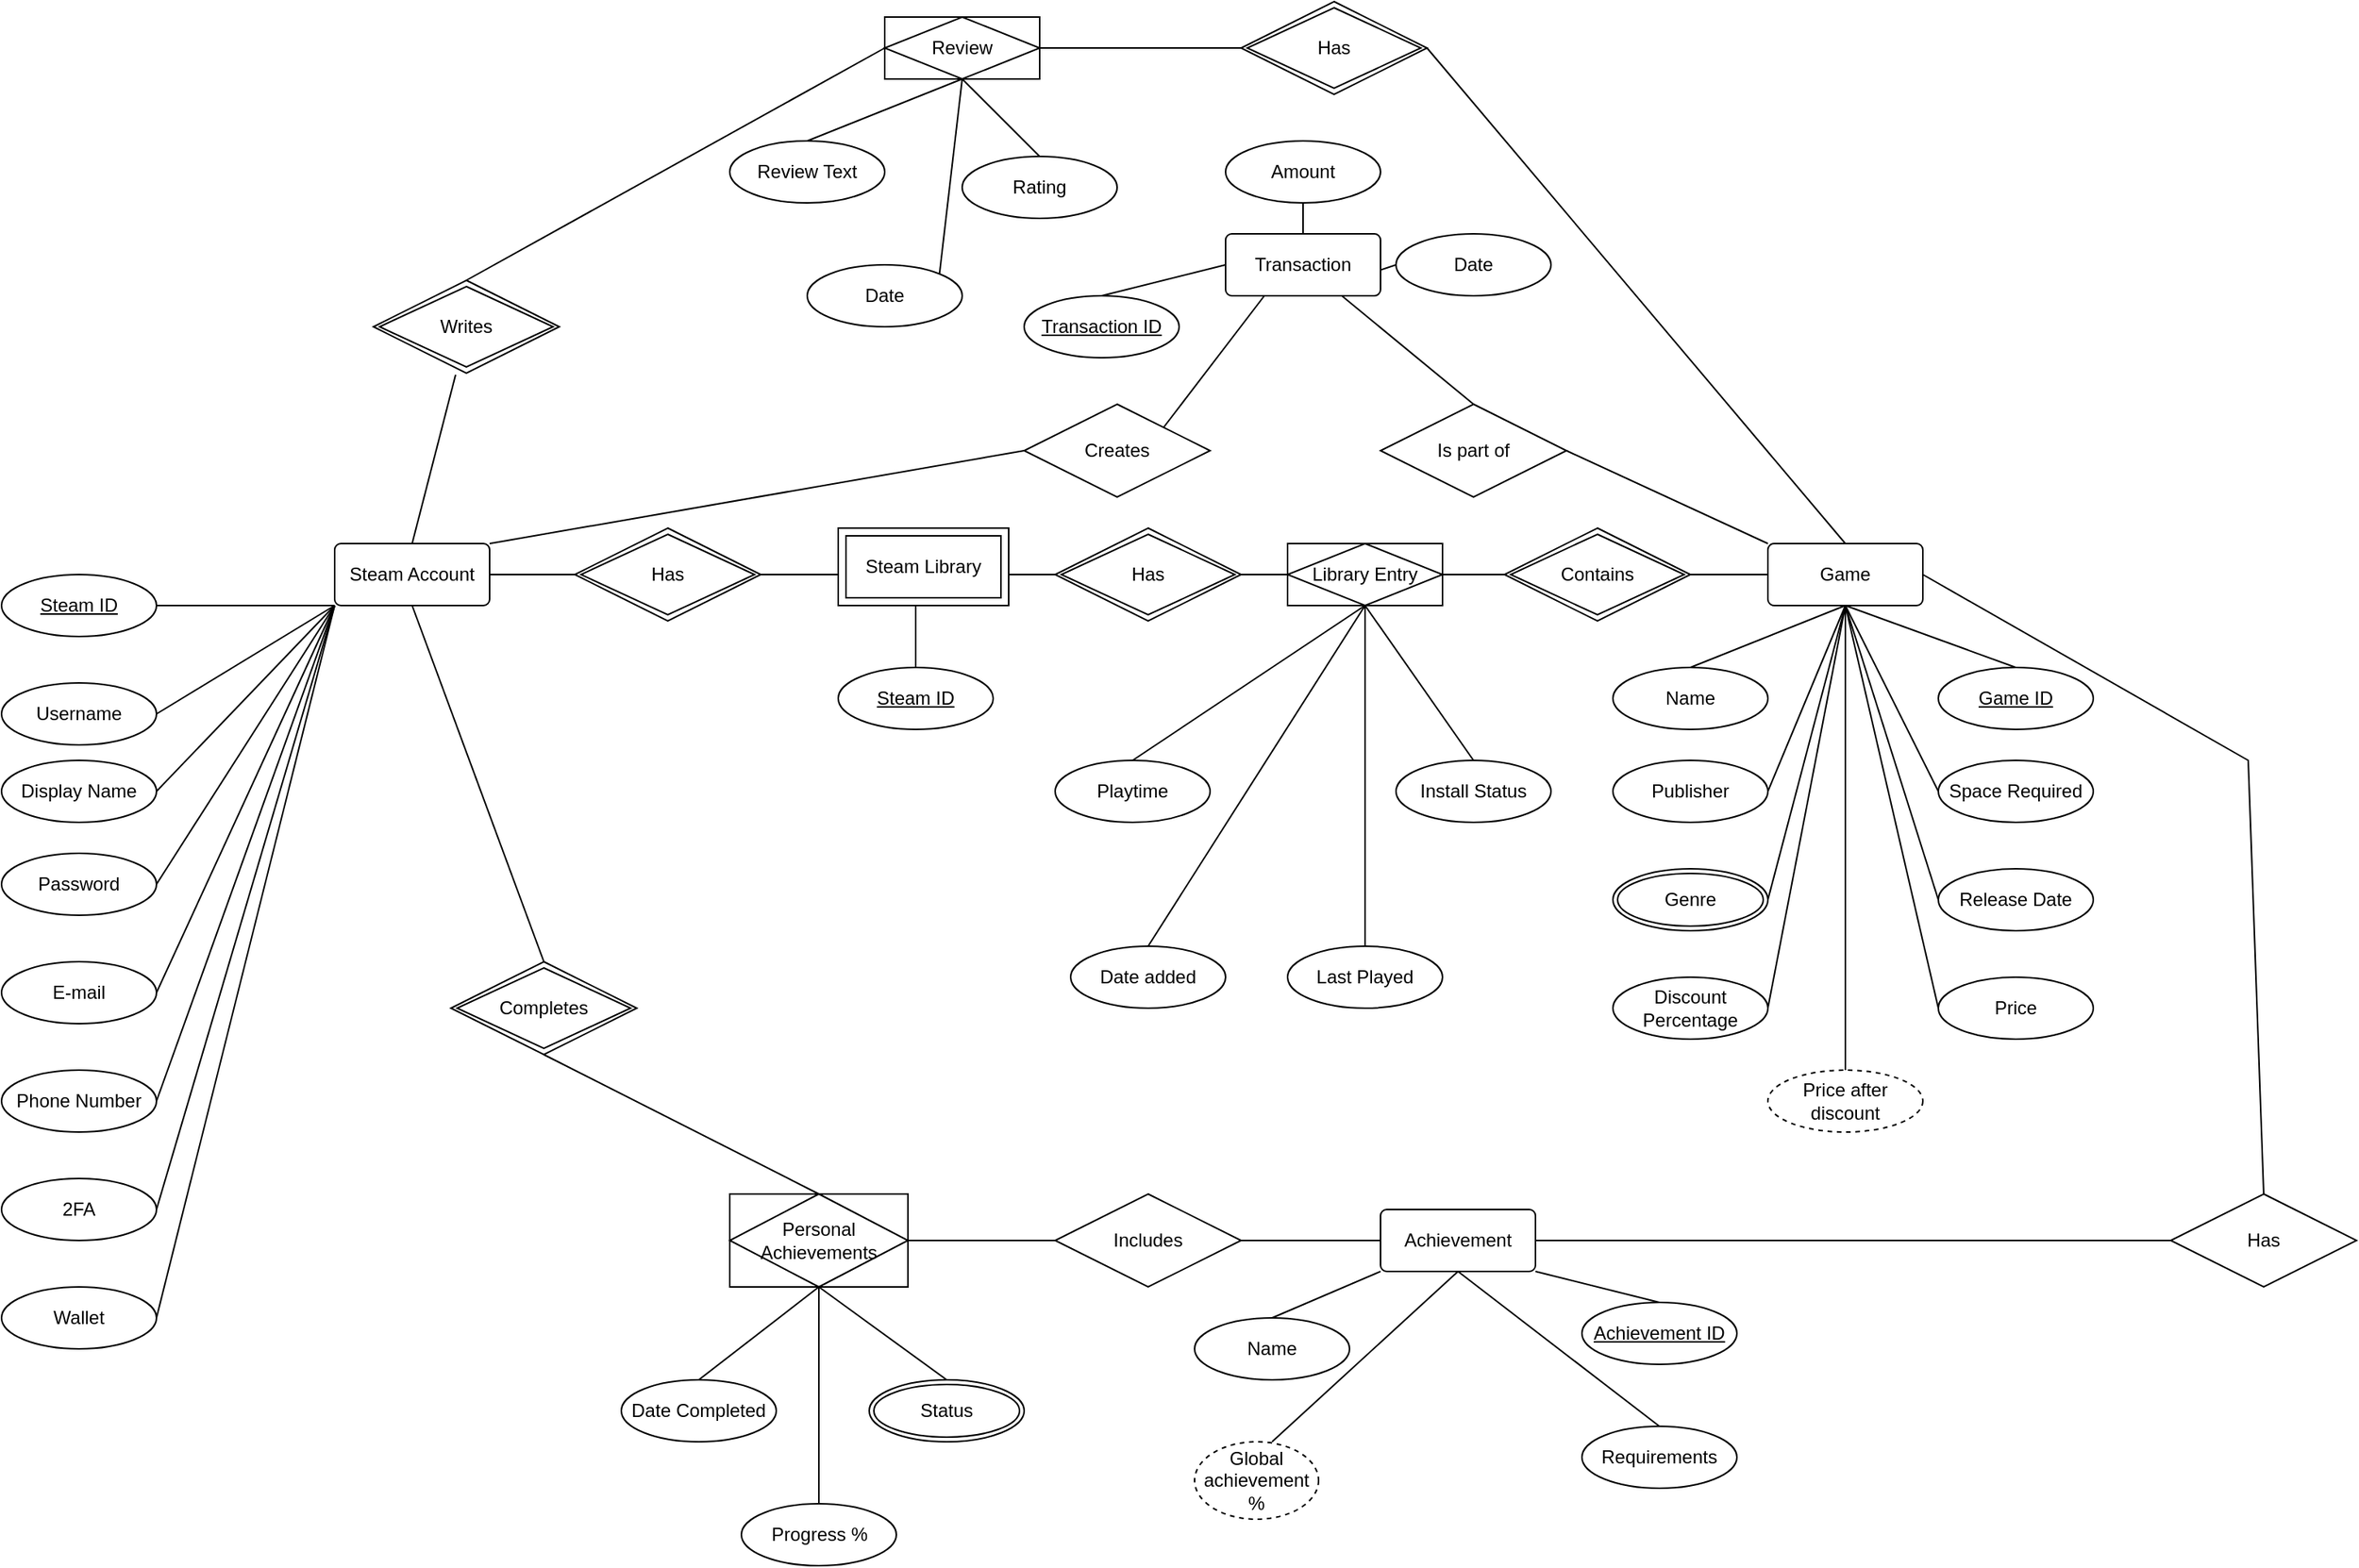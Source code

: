<mxfile version="24.8.0">
  <diagram name="Page-1" id="nE_5aE2afKWFxfe4HRLy">
    <mxGraphModel dx="3044" dy="1375" grid="1" gridSize="10" guides="1" tooltips="1" connect="1" arrows="1" fold="1" page="1" pageScale="1" pageWidth="850" pageHeight="1100" math="0" shadow="0">
      <root>
        <mxCell id="0" />
        <mxCell id="1" parent="0" />
        <mxCell id="drt_VOzcYWZIbevn37hV-15" value="Steam ID" style="ellipse;whiteSpace=wrap;html=1;align=center;fontStyle=4;" parent="1" vertex="1">
          <mxGeometry x="110" y="440" width="100" height="40" as="geometry" />
        </mxCell>
        <mxCell id="drt_VOzcYWZIbevn37hV-16" value="Steam Account" style="rounded=1;arcSize=10;whiteSpace=wrap;html=1;align=center;" parent="1" vertex="1">
          <mxGeometry x="325" y="420" width="100" height="40" as="geometry" />
        </mxCell>
        <mxCell id="drt_VOzcYWZIbevn37hV-17" value="" style="endArrow=none;html=1;rounded=0;exitX=1;exitY=0.5;exitDx=0;exitDy=0;entryX=0;entryY=1;entryDx=0;entryDy=0;" parent="1" source="drt_VOzcYWZIbevn37hV-15" target="drt_VOzcYWZIbevn37hV-16" edge="1">
          <mxGeometry relative="1" as="geometry">
            <mxPoint x="300" y="440" as="sourcePoint" />
            <mxPoint x="460" y="440" as="targetPoint" />
          </mxGeometry>
        </mxCell>
        <mxCell id="drt_VOzcYWZIbevn37hV-18" value="Username" style="ellipse;whiteSpace=wrap;html=1;align=center;" parent="1" vertex="1">
          <mxGeometry x="110" y="510" width="100" height="40" as="geometry" />
        </mxCell>
        <mxCell id="drt_VOzcYWZIbevn37hV-19" value="Password" style="ellipse;whiteSpace=wrap;html=1;align=center;" parent="1" vertex="1">
          <mxGeometry x="110" y="620" width="100" height="40" as="geometry" />
        </mxCell>
        <mxCell id="drt_VOzcYWZIbevn37hV-20" value="E-mail" style="ellipse;whiteSpace=wrap;html=1;align=center;" parent="1" vertex="1">
          <mxGeometry x="110" y="690" width="100" height="40" as="geometry" />
        </mxCell>
        <mxCell id="drt_VOzcYWZIbevn37hV-21" value="" style="endArrow=none;html=1;rounded=0;exitX=1;exitY=0.5;exitDx=0;exitDy=0;entryX=0;entryY=1;entryDx=0;entryDy=0;" parent="1" source="drt_VOzcYWZIbevn37hV-18" target="drt_VOzcYWZIbevn37hV-16" edge="1">
          <mxGeometry relative="1" as="geometry">
            <mxPoint x="240" y="530" as="sourcePoint" />
            <mxPoint x="400" y="530" as="targetPoint" />
          </mxGeometry>
        </mxCell>
        <mxCell id="drt_VOzcYWZIbevn37hV-22" value="" style="endArrow=none;html=1;rounded=0;exitX=1;exitY=0.5;exitDx=0;exitDy=0;entryX=0;entryY=1;entryDx=0;entryDy=0;" parent="1" source="drt_VOzcYWZIbevn37hV-19" target="drt_VOzcYWZIbevn37hV-16" edge="1">
          <mxGeometry relative="1" as="geometry">
            <mxPoint x="240" y="610" as="sourcePoint" />
            <mxPoint x="400" y="610" as="targetPoint" />
          </mxGeometry>
        </mxCell>
        <mxCell id="drt_VOzcYWZIbevn37hV-23" value="" style="endArrow=none;html=1;rounded=0;exitX=1;exitY=0.5;exitDx=0;exitDy=0;entryX=0;entryY=1;entryDx=0;entryDy=0;" parent="1" source="drt_VOzcYWZIbevn37hV-20" target="drt_VOzcYWZIbevn37hV-16" edge="1">
          <mxGeometry relative="1" as="geometry">
            <mxPoint x="220" y="670" as="sourcePoint" />
            <mxPoint x="380" y="670" as="targetPoint" />
          </mxGeometry>
        </mxCell>
        <mxCell id="drt_VOzcYWZIbevn37hV-24" value="Phone Number" style="ellipse;whiteSpace=wrap;html=1;align=center;" parent="1" vertex="1">
          <mxGeometry x="110" y="760" width="100" height="40" as="geometry" />
        </mxCell>
        <mxCell id="drt_VOzcYWZIbevn37hV-25" value="" style="endArrow=none;html=1;rounded=0;exitX=1;exitY=0.5;exitDx=0;exitDy=0;entryX=0;entryY=1;entryDx=0;entryDy=0;" parent="1" source="drt_VOzcYWZIbevn37hV-24" target="drt_VOzcYWZIbevn37hV-16" edge="1">
          <mxGeometry relative="1" as="geometry">
            <mxPoint x="250" y="740" as="sourcePoint" />
            <mxPoint x="410" y="740" as="targetPoint" />
          </mxGeometry>
        </mxCell>
        <mxCell id="drt_VOzcYWZIbevn37hV-26" value="2FA" style="ellipse;whiteSpace=wrap;html=1;align=center;" parent="1" vertex="1">
          <mxGeometry x="110" y="830" width="100" height="40" as="geometry" />
        </mxCell>
        <mxCell id="drt_VOzcYWZIbevn37hV-27" value="" style="endArrow=none;html=1;rounded=0;exitX=1;exitY=0.5;exitDx=0;exitDy=0;entryX=0;entryY=1;entryDx=0;entryDy=0;" parent="1" source="drt_VOzcYWZIbevn37hV-26" target="drt_VOzcYWZIbevn37hV-16" edge="1">
          <mxGeometry relative="1" as="geometry">
            <mxPoint x="250" y="790" as="sourcePoint" />
            <mxPoint x="410" y="790" as="targetPoint" />
          </mxGeometry>
        </mxCell>
        <mxCell id="drt_VOzcYWZIbevn37hV-29" value="Steam ID" style="ellipse;whiteSpace=wrap;html=1;align=center;fontStyle=4;" parent="1" vertex="1">
          <mxGeometry x="650" y="500" width="100" height="40" as="geometry" />
        </mxCell>
        <mxCell id="drt_VOzcYWZIbevn37hV-31" value="" style="endArrow=none;html=1;rounded=0;exitX=0.5;exitY=0;exitDx=0;exitDy=0;entryX=0.5;entryY=1;entryDx=0;entryDy=0;" parent="1" source="drt_VOzcYWZIbevn37hV-29" edge="1">
          <mxGeometry relative="1" as="geometry">
            <mxPoint x="620" y="490" as="sourcePoint" />
            <mxPoint x="700" y="460" as="targetPoint" />
          </mxGeometry>
        </mxCell>
        <mxCell id="drt_VOzcYWZIbevn37hV-34" value="" style="endArrow=none;html=1;rounded=0;entryX=0;entryY=0.5;entryDx=0;entryDy=0;exitX=1;exitY=0.5;exitDx=0;exitDy=0;" parent="1" source="drt_VOzcYWZIbevn37hV-16" edge="1">
          <mxGeometry relative="1" as="geometry">
            <mxPoint x="410" y="530" as="sourcePoint" />
            <mxPoint x="480" y="440.0" as="targetPoint" />
          </mxGeometry>
        </mxCell>
        <mxCell id="drt_VOzcYWZIbevn37hV-35" value="" style="endArrow=none;html=1;rounded=0;entryX=0;entryY=0.5;entryDx=0;entryDy=0;exitX=1;exitY=0.5;exitDx=0;exitDy=0;" parent="1" edge="1">
          <mxGeometry relative="1" as="geometry">
            <mxPoint x="600" y="440.0" as="sourcePoint" />
            <mxPoint x="650" y="440" as="targetPoint" />
          </mxGeometry>
        </mxCell>
        <mxCell id="drt_VOzcYWZIbevn37hV-38" value="Game" style="rounded=1;arcSize=10;whiteSpace=wrap;html=1;align=center;" parent="1" vertex="1">
          <mxGeometry x="1250" y="420" width="100" height="40" as="geometry" />
        </mxCell>
        <mxCell id="drt_VOzcYWZIbevn37hV-39" value="Game ID" style="ellipse;whiteSpace=wrap;html=1;align=center;fontStyle=4;" parent="1" vertex="1">
          <mxGeometry x="1360" y="500" width="100" height="40" as="geometry" />
        </mxCell>
        <mxCell id="drt_VOzcYWZIbevn37hV-40" value="Name" style="ellipse;whiteSpace=wrap;html=1;align=center;" parent="1" vertex="1">
          <mxGeometry x="1150" y="500" width="100" height="40" as="geometry" />
        </mxCell>
        <mxCell id="drt_VOzcYWZIbevn37hV-41" value="Publisher" style="ellipse;whiteSpace=wrap;html=1;align=center;" parent="1" vertex="1">
          <mxGeometry x="1150" y="560" width="100" height="40" as="geometry" />
        </mxCell>
        <mxCell id="drt_VOzcYWZIbevn37hV-42" value="Space Required" style="ellipse;whiteSpace=wrap;html=1;align=center;" parent="1" vertex="1">
          <mxGeometry x="1360" y="560" width="100" height="40" as="geometry" />
        </mxCell>
        <mxCell id="drt_VOzcYWZIbevn37hV-43" value="Release Date" style="ellipse;whiteSpace=wrap;html=1;align=center;" parent="1" vertex="1">
          <mxGeometry x="1360" y="630" width="100" height="40" as="geometry" />
        </mxCell>
        <mxCell id="drt_VOzcYWZIbevn37hV-45" value="" style="endArrow=none;html=1;rounded=0;entryX=0.5;entryY=1;entryDx=0;entryDy=0;exitX=0.5;exitY=0;exitDx=0;exitDy=0;" parent="1" source="drt_VOzcYWZIbevn37hV-39" target="drt_VOzcYWZIbevn37hV-38" edge="1">
          <mxGeometry relative="1" as="geometry">
            <mxPoint x="470" y="740" as="sourcePoint" />
            <mxPoint x="630" y="740" as="targetPoint" />
          </mxGeometry>
        </mxCell>
        <mxCell id="drt_VOzcYWZIbevn37hV-46" value="" style="endArrow=none;html=1;rounded=0;entryX=0.5;entryY=1;entryDx=0;entryDy=0;exitX=0.5;exitY=0;exitDx=0;exitDy=0;" parent="1" source="drt_VOzcYWZIbevn37hV-40" target="drt_VOzcYWZIbevn37hV-38" edge="1">
          <mxGeometry relative="1" as="geometry">
            <mxPoint x="980" y="610" as="sourcePoint" />
            <mxPoint x="1140" y="610" as="targetPoint" />
          </mxGeometry>
        </mxCell>
        <mxCell id="drt_VOzcYWZIbevn37hV-47" value="" style="endArrow=none;html=1;rounded=0;entryX=0.5;entryY=1;entryDx=0;entryDy=0;exitX=1;exitY=0.5;exitDx=0;exitDy=0;" parent="1" source="drt_VOzcYWZIbevn37hV-41" target="drt_VOzcYWZIbevn37hV-38" edge="1">
          <mxGeometry relative="1" as="geometry">
            <mxPoint x="910" y="650" as="sourcePoint" />
            <mxPoint x="1070" y="650" as="targetPoint" />
          </mxGeometry>
        </mxCell>
        <mxCell id="drt_VOzcYWZIbevn37hV-48" value="" style="endArrow=none;html=1;rounded=0;entryX=0.5;entryY=1;entryDx=0;entryDy=0;exitX=0;exitY=0.5;exitDx=0;exitDy=0;" parent="1" source="drt_VOzcYWZIbevn37hV-42" target="drt_VOzcYWZIbevn37hV-38" edge="1">
          <mxGeometry relative="1" as="geometry">
            <mxPoint x="850" y="820" as="sourcePoint" />
            <mxPoint x="1010" y="820" as="targetPoint" />
          </mxGeometry>
        </mxCell>
        <mxCell id="drt_VOzcYWZIbevn37hV-49" value="" style="endArrow=none;html=1;rounded=0;entryX=0.5;entryY=1;entryDx=0;entryDy=0;exitX=0;exitY=0.5;exitDx=0;exitDy=0;" parent="1" source="drt_VOzcYWZIbevn37hV-43" target="drt_VOzcYWZIbevn37hV-38" edge="1">
          <mxGeometry relative="1" as="geometry">
            <mxPoint x="980" y="820" as="sourcePoint" />
            <mxPoint x="1140" y="820" as="targetPoint" />
          </mxGeometry>
        </mxCell>
        <mxCell id="drt_VOzcYWZIbevn37hV-50" value="" style="endArrow=none;html=1;rounded=0;entryX=0.5;entryY=1;entryDx=0;entryDy=0;exitX=1;exitY=0.5;exitDx=0;exitDy=0;" parent="1" source="drt_VOzcYWZIbevn37hV-57" target="drt_VOzcYWZIbevn37hV-38" edge="1">
          <mxGeometry relative="1" as="geometry">
            <mxPoint x="1150" y="920" as="sourcePoint" />
            <mxPoint x="730" y="930" as="targetPoint" />
          </mxGeometry>
        </mxCell>
        <mxCell id="drt_VOzcYWZIbevn37hV-51" value="Library Entry" style="shape=associativeEntity;whiteSpace=wrap;html=1;align=center;" parent="1" vertex="1">
          <mxGeometry x="940" y="420" width="100" height="40" as="geometry" />
        </mxCell>
        <mxCell id="drt_VOzcYWZIbevn37hV-52" value="Playtime" style="ellipse;whiteSpace=wrap;html=1;align=center;" parent="1" vertex="1">
          <mxGeometry x="790" y="560" width="100" height="40" as="geometry" />
        </mxCell>
        <mxCell id="drt_VOzcYWZIbevn37hV-53" value="Install Status" style="ellipse;whiteSpace=wrap;html=1;align=center;" parent="1" vertex="1">
          <mxGeometry x="1010" y="560" width="100" height="40" as="geometry" />
        </mxCell>
        <mxCell id="drt_VOzcYWZIbevn37hV-54" value="Date added" style="ellipse;whiteSpace=wrap;html=1;align=center;" parent="1" vertex="1">
          <mxGeometry x="800" y="680" width="100" height="40" as="geometry" />
        </mxCell>
        <mxCell id="drt_VOzcYWZIbevn37hV-55" value="Last Played" style="ellipse;whiteSpace=wrap;html=1;align=center;" parent="1" vertex="1">
          <mxGeometry x="940" y="680" width="100" height="40" as="geometry" />
        </mxCell>
        <mxCell id="drt_VOzcYWZIbevn37hV-57" value="Genre" style="ellipse;shape=doubleEllipse;margin=3;whiteSpace=wrap;html=1;align=center;" parent="1" vertex="1">
          <mxGeometry x="1150" y="630" width="100" height="40" as="geometry" />
        </mxCell>
        <mxCell id="drt_VOzcYWZIbevn37hV-59" value="Price" style="ellipse;whiteSpace=wrap;html=1;align=center;" parent="1" vertex="1">
          <mxGeometry x="1360" y="700" width="100" height="40" as="geometry" />
        </mxCell>
        <mxCell id="drt_VOzcYWZIbevn37hV-60" value="" style="endArrow=none;html=1;rounded=0;entryX=0;entryY=0.5;entryDx=0;entryDy=0;exitX=0.5;exitY=1;exitDx=0;exitDy=0;" parent="1" source="drt_VOzcYWZIbevn37hV-38" target="drt_VOzcYWZIbevn37hV-59" edge="1">
          <mxGeometry relative="1" as="geometry">
            <mxPoint x="920" y="980" as="sourcePoint" />
            <mxPoint x="1080" y="980" as="targetPoint" />
          </mxGeometry>
        </mxCell>
        <mxCell id="drt_VOzcYWZIbevn37hV-61" value="Discount Percentage" style="ellipse;whiteSpace=wrap;html=1;align=center;" parent="1" vertex="1">
          <mxGeometry x="1150" y="700" width="100" height="40" as="geometry" />
        </mxCell>
        <mxCell id="drt_VOzcYWZIbevn37hV-62" value="Price after discount" style="ellipse;whiteSpace=wrap;html=1;align=center;dashed=1;" parent="1" vertex="1">
          <mxGeometry x="1250" y="760" width="100" height="40" as="geometry" />
        </mxCell>
        <mxCell id="drt_VOzcYWZIbevn37hV-63" value="" style="endArrow=none;html=1;rounded=0;entryX=0.5;entryY=1;entryDx=0;entryDy=0;exitX=0.5;exitY=0;exitDx=0;exitDy=0;" parent="1" source="drt_VOzcYWZIbevn37hV-62" target="drt_VOzcYWZIbevn37hV-38" edge="1">
          <mxGeometry relative="1" as="geometry">
            <mxPoint x="920" y="970" as="sourcePoint" />
            <mxPoint x="1080" y="970" as="targetPoint" />
          </mxGeometry>
        </mxCell>
        <mxCell id="drt_VOzcYWZIbevn37hV-64" value="" style="endArrow=none;html=1;rounded=0;entryX=1;entryY=0.5;entryDx=0;entryDy=0;exitX=0.5;exitY=1;exitDx=0;exitDy=0;" parent="1" source="drt_VOzcYWZIbevn37hV-38" target="drt_VOzcYWZIbevn37hV-61" edge="1">
          <mxGeometry relative="1" as="geometry">
            <mxPoint x="930" y="970" as="sourcePoint" />
            <mxPoint x="1090" y="970" as="targetPoint" />
          </mxGeometry>
        </mxCell>
        <mxCell id="drt_VOzcYWZIbevn37hV-65" value="" style="endArrow=none;html=1;rounded=0;entryX=0.5;entryY=1;entryDx=0;entryDy=0;exitX=0.5;exitY=0;exitDx=0;exitDy=0;" parent="1" source="drt_VOzcYWZIbevn37hV-52" target="drt_VOzcYWZIbevn37hV-51" edge="1">
          <mxGeometry relative="1" as="geometry">
            <mxPoint x="650" y="680" as="sourcePoint" />
            <mxPoint x="810" y="680" as="targetPoint" />
          </mxGeometry>
        </mxCell>
        <mxCell id="drt_VOzcYWZIbevn37hV-66" value="" style="endArrow=none;html=1;rounded=0;entryX=0.5;entryY=1;entryDx=0;entryDy=0;exitX=0.5;exitY=0;exitDx=0;exitDy=0;" parent="1" source="drt_VOzcYWZIbevn37hV-53" target="drt_VOzcYWZIbevn37hV-51" edge="1">
          <mxGeometry relative="1" as="geometry">
            <mxPoint x="610" y="700" as="sourcePoint" />
            <mxPoint x="770" y="700" as="targetPoint" />
          </mxGeometry>
        </mxCell>
        <mxCell id="drt_VOzcYWZIbevn37hV-67" value="" style="endArrow=none;html=1;rounded=0;entryX=0.5;entryY=0;entryDx=0;entryDy=0;exitX=0.5;exitY=1;exitDx=0;exitDy=0;" parent="1" source="drt_VOzcYWZIbevn37hV-51" target="drt_VOzcYWZIbevn37hV-54" edge="1">
          <mxGeometry relative="1" as="geometry">
            <mxPoint x="600" y="760" as="sourcePoint" />
            <mxPoint x="760" y="760" as="targetPoint" />
          </mxGeometry>
        </mxCell>
        <mxCell id="drt_VOzcYWZIbevn37hV-68" value="" style="endArrow=none;html=1;rounded=0;entryX=0.5;entryY=1;entryDx=0;entryDy=0;exitX=0.5;exitY=0;exitDx=0;exitDy=0;" parent="1" source="drt_VOzcYWZIbevn37hV-55" target="drt_VOzcYWZIbevn37hV-51" edge="1">
          <mxGeometry relative="1" as="geometry">
            <mxPoint x="650" y="780" as="sourcePoint" />
            <mxPoint x="810" y="780" as="targetPoint" />
          </mxGeometry>
        </mxCell>
        <mxCell id="drt_VOzcYWZIbevn37hV-70" value="Wallet" style="ellipse;whiteSpace=wrap;html=1;align=center;" parent="1" vertex="1">
          <mxGeometry x="110" y="900" width="100" height="40" as="geometry" />
        </mxCell>
        <mxCell id="drt_VOzcYWZIbevn37hV-71" value="" style="endArrow=none;html=1;rounded=0;entryX=0;entryY=1;entryDx=0;entryDy=0;exitX=1;exitY=0.5;exitDx=0;exitDy=0;" parent="1" source="drt_VOzcYWZIbevn37hV-70" target="drt_VOzcYWZIbevn37hV-16" edge="1">
          <mxGeometry relative="1" as="geometry">
            <mxPoint x="230" y="880" as="sourcePoint" />
            <mxPoint x="390" y="880" as="targetPoint" />
          </mxGeometry>
        </mxCell>
        <mxCell id="drt_VOzcYWZIbevn37hV-72" value="Contains" style="shape=rhombus;double=1;perimeter=rhombusPerimeter;whiteSpace=wrap;html=1;align=center;" parent="1" vertex="1">
          <mxGeometry x="1080" y="410" width="120" height="60" as="geometry" />
        </mxCell>
        <mxCell id="drt_VOzcYWZIbevn37hV-73" value="Has" style="shape=rhombus;double=1;perimeter=rhombusPerimeter;whiteSpace=wrap;html=1;align=center;" parent="1" vertex="1">
          <mxGeometry x="790" y="410" width="120" height="60" as="geometry" />
        </mxCell>
        <mxCell id="drt_VOzcYWZIbevn37hV-74" value="" style="endArrow=none;html=1;rounded=0;entryX=0;entryY=0.5;entryDx=0;entryDy=0;exitX=1;exitY=0.5;exitDx=0;exitDy=0;" parent="1" source="drt_VOzcYWZIbevn37hV-73" target="drt_VOzcYWZIbevn37hV-51" edge="1">
          <mxGeometry relative="1" as="geometry">
            <mxPoint x="570" y="630" as="sourcePoint" />
            <mxPoint x="730" y="630" as="targetPoint" />
          </mxGeometry>
        </mxCell>
        <mxCell id="drt_VOzcYWZIbevn37hV-75" value="" style="endArrow=none;html=1;rounded=0;entryX=0;entryY=0.5;entryDx=0;entryDy=0;exitX=1;exitY=0.5;exitDx=0;exitDy=0;" parent="1" target="drt_VOzcYWZIbevn37hV-73" edge="1">
          <mxGeometry relative="1" as="geometry">
            <mxPoint x="750" y="440" as="sourcePoint" />
            <mxPoint x="770" y="730" as="targetPoint" />
          </mxGeometry>
        </mxCell>
        <mxCell id="drt_VOzcYWZIbevn37hV-76" value="" style="endArrow=none;html=1;rounded=0;entryX=0;entryY=0.5;entryDx=0;entryDy=0;exitX=1;exitY=0.5;exitDx=0;exitDy=0;" parent="1" source="drt_VOzcYWZIbevn37hV-72" target="drt_VOzcYWZIbevn37hV-38" edge="1">
          <mxGeometry relative="1" as="geometry">
            <mxPoint x="910" y="830" as="sourcePoint" />
            <mxPoint x="1070" y="830" as="targetPoint" />
          </mxGeometry>
        </mxCell>
        <mxCell id="drt_VOzcYWZIbevn37hV-77" value="" style="endArrow=none;html=1;rounded=0;entryX=0;entryY=0.5;entryDx=0;entryDy=0;exitX=1;exitY=0.5;exitDx=0;exitDy=0;" parent="1" source="drt_VOzcYWZIbevn37hV-51" target="drt_VOzcYWZIbevn37hV-72" edge="1">
          <mxGeometry relative="1" as="geometry">
            <mxPoint x="750" y="890" as="sourcePoint" />
            <mxPoint x="910" y="890" as="targetPoint" />
          </mxGeometry>
        </mxCell>
        <mxCell id="drt_VOzcYWZIbevn37hV-82" value="Review" style="shape=associativeEntity;whiteSpace=wrap;html=1;align=center;" parent="1" vertex="1">
          <mxGeometry x="680" y="80" width="100" height="40" as="geometry" />
        </mxCell>
        <mxCell id="drt_VOzcYWZIbevn37hV-83" value="Rating" style="ellipse;whiteSpace=wrap;html=1;align=center;" parent="1" vertex="1">
          <mxGeometry x="730" y="170" width="100" height="40" as="geometry" />
        </mxCell>
        <mxCell id="drt_VOzcYWZIbevn37hV-84" value="Review Text" style="ellipse;whiteSpace=wrap;html=1;align=center;" parent="1" vertex="1">
          <mxGeometry x="580" y="160" width="100" height="40" as="geometry" />
        </mxCell>
        <mxCell id="drt_VOzcYWZIbevn37hV-85" value="Date" style="ellipse;whiteSpace=wrap;html=1;align=center;" parent="1" vertex="1">
          <mxGeometry x="630" y="240" width="100" height="40" as="geometry" />
        </mxCell>
        <mxCell id="drt_VOzcYWZIbevn37hV-86" value="" style="endArrow=none;html=1;rounded=0;entryX=0.5;entryY=1;entryDx=0;entryDy=0;exitX=0.5;exitY=0;exitDx=0;exitDy=0;" parent="1" source="drt_VOzcYWZIbevn37hV-84" target="drt_VOzcYWZIbevn37hV-82" edge="1">
          <mxGeometry relative="1" as="geometry">
            <mxPoint x="90" y="210" as="sourcePoint" />
            <mxPoint x="250" y="210" as="targetPoint" />
          </mxGeometry>
        </mxCell>
        <mxCell id="drt_VOzcYWZIbevn37hV-87" value="" style="endArrow=none;html=1;rounded=0;entryX=1;entryY=0;entryDx=0;entryDy=0;exitX=0.5;exitY=1;exitDx=0;exitDy=0;" parent="1" source="drt_VOzcYWZIbevn37hV-82" target="drt_VOzcYWZIbevn37hV-85" edge="1">
          <mxGeometry relative="1" as="geometry">
            <mxPoint x="380" y="250" as="sourcePoint" />
            <mxPoint x="540" y="250" as="targetPoint" />
          </mxGeometry>
        </mxCell>
        <mxCell id="drt_VOzcYWZIbevn37hV-93" value="" style="endArrow=none;html=1;rounded=0;entryX=0.5;entryY=0;entryDx=0;entryDy=0;exitX=0.5;exitY=1;exitDx=0;exitDy=0;" parent="1" source="drt_VOzcYWZIbevn37hV-82" target="drt_VOzcYWZIbevn37hV-83" edge="1">
          <mxGeometry relative="1" as="geometry">
            <mxPoint x="340" y="230" as="sourcePoint" />
            <mxPoint x="500" y="230" as="targetPoint" />
          </mxGeometry>
        </mxCell>
        <mxCell id="drt_VOzcYWZIbevn37hV-96" value="Transaction ID" style="ellipse;whiteSpace=wrap;html=1;align=center;fontStyle=4;" parent="1" vertex="1">
          <mxGeometry x="770" y="260" width="100" height="40" as="geometry" />
        </mxCell>
        <mxCell id="drt_VOzcYWZIbevn37hV-97" value="Date" style="ellipse;whiteSpace=wrap;html=1;align=center;" parent="1" vertex="1">
          <mxGeometry x="1010" y="220" width="100" height="40" as="geometry" />
        </mxCell>
        <mxCell id="drt_VOzcYWZIbevn37hV-98" value="Amount" style="ellipse;whiteSpace=wrap;html=1;align=center;" parent="1" vertex="1">
          <mxGeometry x="900" y="160" width="100" height="40" as="geometry" />
        </mxCell>
        <mxCell id="drt_VOzcYWZIbevn37hV-99" value="" style="endArrow=none;html=1;rounded=0;entryX=0;entryY=0.5;entryDx=0;entryDy=0;exitX=0.5;exitY=1;exitDx=0;exitDy=0;" parent="1" source="drt_VOzcYWZIbevn37hV-103" target="drt_VOzcYWZIbevn37hV-97" edge="1">
          <mxGeometry relative="1" as="geometry">
            <mxPoint x="1050" y="120" as="sourcePoint" />
            <mxPoint x="870" y="300" as="targetPoint" />
          </mxGeometry>
        </mxCell>
        <mxCell id="drt_VOzcYWZIbevn37hV-100" value="" style="endArrow=none;html=1;rounded=0;exitX=0.5;exitY=1;exitDx=0;exitDy=0;" parent="1" source="drt_VOzcYWZIbevn37hV-103" edge="1">
          <mxGeometry relative="1" as="geometry">
            <mxPoint x="1050" y="120" as="sourcePoint" />
            <mxPoint x="950" y="200" as="targetPoint" />
          </mxGeometry>
        </mxCell>
        <mxCell id="drt_VOzcYWZIbevn37hV-101" value="" style="endArrow=none;html=1;rounded=0;entryX=0;entryY=0.5;entryDx=0;entryDy=0;exitX=0.5;exitY=0;exitDx=0;exitDy=0;" parent="1" source="drt_VOzcYWZIbevn37hV-96" target="drt_VOzcYWZIbevn37hV-103" edge="1">
          <mxGeometry relative="1" as="geometry">
            <mxPoint x="290" y="290" as="sourcePoint" />
            <mxPoint x="1050" y="120" as="targetPoint" />
          </mxGeometry>
        </mxCell>
        <mxCell id="drt_VOzcYWZIbevn37hV-103" value="Transaction" style="rounded=1;arcSize=10;whiteSpace=wrap;html=1;align=center;" parent="1" vertex="1">
          <mxGeometry x="900" y="220" width="100" height="40" as="geometry" />
        </mxCell>
        <mxCell id="drt_VOzcYWZIbevn37hV-104" value="Writes" style="shape=rhombus;double=1;perimeter=rhombusPerimeter;whiteSpace=wrap;html=1;align=center;" parent="1" vertex="1">
          <mxGeometry x="350" y="250" width="120" height="60" as="geometry" />
        </mxCell>
        <mxCell id="drt_VOzcYWZIbevn37hV-105" value="" style="endArrow=none;html=1;rounded=0;entryX=0.442;entryY=1.017;entryDx=0;entryDy=0;entryPerimeter=0;exitX=0.5;exitY=0;exitDx=0;exitDy=0;" parent="1" source="drt_VOzcYWZIbevn37hV-16" target="drt_VOzcYWZIbevn37hV-104" edge="1">
          <mxGeometry relative="1" as="geometry">
            <mxPoint x="240" y="340" as="sourcePoint" />
            <mxPoint x="400" y="340" as="targetPoint" />
          </mxGeometry>
        </mxCell>
        <mxCell id="drt_VOzcYWZIbevn37hV-106" value="" style="endArrow=none;html=1;rounded=0;entryX=0;entryY=0.5;entryDx=0;entryDy=0;exitX=0.5;exitY=0;exitDx=0;exitDy=0;" parent="1" source="drt_VOzcYWZIbevn37hV-104" target="drt_VOzcYWZIbevn37hV-82" edge="1">
          <mxGeometry relative="1" as="geometry">
            <mxPoint x="390" y="160" as="sourcePoint" />
            <mxPoint x="550" y="160" as="targetPoint" />
          </mxGeometry>
        </mxCell>
        <mxCell id="drt_VOzcYWZIbevn37hV-107" value="Has" style="shape=rhombus;double=1;perimeter=rhombusPerimeter;whiteSpace=wrap;html=1;align=center;" parent="1" vertex="1">
          <mxGeometry x="910" y="70" width="120" height="60" as="geometry" />
        </mxCell>
        <mxCell id="drt_VOzcYWZIbevn37hV-108" value="" style="endArrow=none;html=1;rounded=0;entryX=0.5;entryY=0;entryDx=0;entryDy=0;exitX=1;exitY=0.5;exitDx=0;exitDy=0;" parent="1" source="drt_VOzcYWZIbevn37hV-107" target="drt_VOzcYWZIbevn37hV-38" edge="1">
          <mxGeometry relative="1" as="geometry">
            <mxPoint x="1010" y="330" as="sourcePoint" />
            <mxPoint x="1170" y="330" as="targetPoint" />
          </mxGeometry>
        </mxCell>
        <mxCell id="drt_VOzcYWZIbevn37hV-109" value="" style="endArrow=none;html=1;rounded=0;entryX=0;entryY=0.5;entryDx=0;entryDy=0;exitX=1;exitY=0.5;exitDx=0;exitDy=0;" parent="1" source="drt_VOzcYWZIbevn37hV-82" target="drt_VOzcYWZIbevn37hV-107" edge="1">
          <mxGeometry relative="1" as="geometry">
            <mxPoint x="570" y="320" as="sourcePoint" />
            <mxPoint x="730" y="320" as="targetPoint" />
          </mxGeometry>
        </mxCell>
        <mxCell id="drt_VOzcYWZIbevn37hV-110" value="Creates" style="shape=rhombus;perimeter=rhombusPerimeter;whiteSpace=wrap;html=1;align=center;" parent="1" vertex="1">
          <mxGeometry x="770" y="330" width="120" height="60" as="geometry" />
        </mxCell>
        <mxCell id="drt_VOzcYWZIbevn37hV-111" value="Is part of" style="shape=rhombus;perimeter=rhombusPerimeter;whiteSpace=wrap;html=1;align=center;" parent="1" vertex="1">
          <mxGeometry x="1000" y="330" width="120" height="60" as="geometry" />
        </mxCell>
        <mxCell id="drt_VOzcYWZIbevn37hV-112" value="" style="endArrow=none;html=1;rounded=0;entryX=0;entryY=0.5;entryDx=0;entryDy=0;exitX=1;exitY=0;exitDx=0;exitDy=0;" parent="1" source="drt_VOzcYWZIbevn37hV-16" target="drt_VOzcYWZIbevn37hV-110" edge="1">
          <mxGeometry relative="1" as="geometry">
            <mxPoint x="540" y="350" as="sourcePoint" />
            <mxPoint x="700" y="350" as="targetPoint" />
          </mxGeometry>
        </mxCell>
        <mxCell id="drt_VOzcYWZIbevn37hV-113" value="" style="endArrow=none;html=1;rounded=0;entryX=0;entryY=0;entryDx=0;entryDy=0;exitX=1;exitY=0.5;exitDx=0;exitDy=0;" parent="1" source="drt_VOzcYWZIbevn37hV-111" target="drt_VOzcYWZIbevn37hV-38" edge="1">
          <mxGeometry relative="1" as="geometry">
            <mxPoint x="980" y="300" as="sourcePoint" />
            <mxPoint x="1140" y="300" as="targetPoint" />
          </mxGeometry>
        </mxCell>
        <mxCell id="drt_VOzcYWZIbevn37hV-114" value="" style="endArrow=none;html=1;rounded=0;entryX=0.25;entryY=1;entryDx=0;entryDy=0;exitX=1;exitY=0;exitDx=0;exitDy=0;" parent="1" source="drt_VOzcYWZIbevn37hV-110" target="drt_VOzcYWZIbevn37hV-103" edge="1">
          <mxGeometry relative="1" as="geometry">
            <mxPoint x="530" y="330" as="sourcePoint" />
            <mxPoint x="690" y="330" as="targetPoint" />
          </mxGeometry>
        </mxCell>
        <mxCell id="drt_VOzcYWZIbevn37hV-115" value="" style="endArrow=none;html=1;rounded=0;entryX=0.5;entryY=0;entryDx=0;entryDy=0;exitX=0.75;exitY=1;exitDx=0;exitDy=0;" parent="1" source="drt_VOzcYWZIbevn37hV-103" target="drt_VOzcYWZIbevn37hV-111" edge="1">
          <mxGeometry relative="1" as="geometry">
            <mxPoint x="500" y="320" as="sourcePoint" />
            <mxPoint x="660" y="320" as="targetPoint" />
          </mxGeometry>
        </mxCell>
        <mxCell id="drt_VOzcYWZIbevn37hV-116" value="Personal Achievements" style="shape=associativeEntity;whiteSpace=wrap;html=1;align=center;" parent="1" vertex="1">
          <mxGeometry x="580" y="840" width="115" height="60" as="geometry" />
        </mxCell>
        <mxCell id="drt_VOzcYWZIbevn37hV-117" value="Achievement" style="rounded=1;arcSize=10;whiteSpace=wrap;html=1;align=center;" parent="1" vertex="1">
          <mxGeometry x="1000" y="850" width="100" height="40" as="geometry" />
        </mxCell>
        <mxCell id="drt_VOzcYWZIbevn37hV-118" value="Status" style="ellipse;shape=doubleEllipse;margin=3;whiteSpace=wrap;html=1;align=center;" parent="1" vertex="1">
          <mxGeometry x="670" y="960" width="100" height="40" as="geometry" />
        </mxCell>
        <mxCell id="drt_VOzcYWZIbevn37hV-119" value="Date Completed" style="ellipse;whiteSpace=wrap;html=1;align=center;" parent="1" vertex="1">
          <mxGeometry x="510" y="960" width="100" height="40" as="geometry" />
        </mxCell>
        <mxCell id="drt_VOzcYWZIbevn37hV-120" value="Progress %" style="ellipse;whiteSpace=wrap;html=1;align=center;" parent="1" vertex="1">
          <mxGeometry x="587.5" y="1040" width="100" height="40" as="geometry" />
        </mxCell>
        <mxCell id="drt_VOzcYWZIbevn37hV-121" value="" style="endArrow=none;html=1;rounded=0;entryX=0.5;entryY=0;entryDx=0;entryDy=0;exitX=0.5;exitY=1;exitDx=0;exitDy=0;" parent="1" source="drt_VOzcYWZIbevn37hV-116" target="drt_VOzcYWZIbevn37hV-119" edge="1">
          <mxGeometry relative="1" as="geometry">
            <mxPoint x="540" y="940" as="sourcePoint" />
            <mxPoint x="530" y="1010" as="targetPoint" />
          </mxGeometry>
        </mxCell>
        <mxCell id="drt_VOzcYWZIbevn37hV-122" value="" style="endArrow=none;html=1;rounded=0;entryX=0.5;entryY=0;entryDx=0;entryDy=0;exitX=0.5;exitY=1;exitDx=0;exitDy=0;" parent="1" source="drt_VOzcYWZIbevn37hV-116" target="drt_VOzcYWZIbevn37hV-120" edge="1">
          <mxGeometry relative="1" as="geometry">
            <mxPoint x="300" y="900" as="sourcePoint" />
            <mxPoint x="460" y="900" as="targetPoint" />
          </mxGeometry>
        </mxCell>
        <mxCell id="drt_VOzcYWZIbevn37hV-123" value="" style="endArrow=none;html=1;rounded=0;exitX=0.5;exitY=1;exitDx=0;exitDy=0;entryX=0.5;entryY=0;entryDx=0;entryDy=0;" parent="1" source="drt_VOzcYWZIbevn37hV-116" target="drt_VOzcYWZIbevn37hV-118" edge="1">
          <mxGeometry relative="1" as="geometry">
            <mxPoint x="720" y="870" as="sourcePoint" />
            <mxPoint x="880" y="870" as="targetPoint" />
          </mxGeometry>
        </mxCell>
        <mxCell id="drt_VOzcYWZIbevn37hV-124" value="Achievement ID" style="ellipse;whiteSpace=wrap;html=1;align=center;fontStyle=4;" parent="1" vertex="1">
          <mxGeometry x="1130" y="910" width="100" height="40" as="geometry" />
        </mxCell>
        <mxCell id="drt_VOzcYWZIbevn37hV-125" value="Name" style="ellipse;whiteSpace=wrap;html=1;align=center;" parent="1" vertex="1">
          <mxGeometry x="880" y="920" width="100" height="40" as="geometry" />
        </mxCell>
        <mxCell id="drt_VOzcYWZIbevn37hV-126" value="Requirements" style="ellipse;whiteSpace=wrap;html=1;align=center;" parent="1" vertex="1">
          <mxGeometry x="1130" y="990" width="100" height="40" as="geometry" />
        </mxCell>
        <mxCell id="drt_VOzcYWZIbevn37hV-128" value="" style="endArrow=none;html=1;rounded=0;entryX=0.5;entryY=0;entryDx=0;entryDy=0;exitX=0;exitY=1;exitDx=0;exitDy=0;" parent="1" source="drt_VOzcYWZIbevn37hV-117" target="drt_VOzcYWZIbevn37hV-125" edge="1">
          <mxGeometry relative="1" as="geometry">
            <mxPoint x="790" y="860" as="sourcePoint" />
            <mxPoint x="950" y="860" as="targetPoint" />
          </mxGeometry>
        </mxCell>
        <mxCell id="drt_VOzcYWZIbevn37hV-130" value="" style="endArrow=none;html=1;rounded=0;entryX=0.5;entryY=0;entryDx=0;entryDy=0;exitX=1;exitY=1;exitDx=0;exitDy=0;" parent="1" source="drt_VOzcYWZIbevn37hV-117" target="drt_VOzcYWZIbevn37hV-124" edge="1">
          <mxGeometry relative="1" as="geometry">
            <mxPoint x="720" y="890" as="sourcePoint" />
            <mxPoint x="880" y="890" as="targetPoint" />
          </mxGeometry>
        </mxCell>
        <mxCell id="drt_VOzcYWZIbevn37hV-131" value="" style="endArrow=none;html=1;rounded=0;entryX=0.5;entryY=0;entryDx=0;entryDy=0;exitX=0.5;exitY=1;exitDx=0;exitDy=0;" parent="1" source="drt_VOzcYWZIbevn37hV-117" edge="1">
          <mxGeometry relative="1" as="geometry">
            <mxPoint x="910" y="979.5" as="sourcePoint" />
            <mxPoint x="930" y="1000" as="targetPoint" />
          </mxGeometry>
        </mxCell>
        <mxCell id="drt_VOzcYWZIbevn37hV-132" value="" style="endArrow=none;html=1;rounded=0;entryX=0.5;entryY=0;entryDx=0;entryDy=0;exitX=0.5;exitY=1;exitDx=0;exitDy=0;" parent="1" source="drt_VOzcYWZIbevn37hV-117" target="drt_VOzcYWZIbevn37hV-126" edge="1">
          <mxGeometry relative="1" as="geometry">
            <mxPoint x="760" y="960" as="sourcePoint" />
            <mxPoint x="920" y="960" as="targetPoint" />
          </mxGeometry>
        </mxCell>
        <mxCell id="drt_VOzcYWZIbevn37hV-135" value="Includes" style="shape=rhombus;perimeter=rhombusPerimeter;whiteSpace=wrap;html=1;align=center;" parent="1" vertex="1">
          <mxGeometry x="790" y="840" width="120" height="60" as="geometry" />
        </mxCell>
        <mxCell id="drt_VOzcYWZIbevn37hV-137" value="Has" style="shape=rhombus;perimeter=rhombusPerimeter;whiteSpace=wrap;html=1;align=center;" parent="1" vertex="1">
          <mxGeometry x="1510" y="840" width="120" height="60" as="geometry" />
        </mxCell>
        <mxCell id="drt_VOzcYWZIbevn37hV-138" value="" style="endArrow=none;html=1;rounded=0;exitX=0.5;exitY=1;exitDx=0;exitDy=0;entryX=0.5;entryY=0;entryDx=0;entryDy=0;" parent="1" source="drt_VOzcYWZIbevn37hV-16" edge="1">
          <mxGeometry relative="1" as="geometry">
            <mxPoint x="650" y="770" as="sourcePoint" />
            <mxPoint x="460" y="690.0" as="targetPoint" />
          </mxGeometry>
        </mxCell>
        <mxCell id="drt_VOzcYWZIbevn37hV-139" value="" style="endArrow=none;html=1;rounded=0;exitX=0.5;exitY=1;exitDx=0;exitDy=0;entryX=0.5;entryY=0;entryDx=0;entryDy=0;" parent="1" target="drt_VOzcYWZIbevn37hV-116" edge="1">
          <mxGeometry relative="1" as="geometry">
            <mxPoint x="460" y="750.0" as="sourcePoint" />
            <mxPoint x="810" y="770" as="targetPoint" />
          </mxGeometry>
        </mxCell>
        <mxCell id="drt_VOzcYWZIbevn37hV-140" value="" style="endArrow=none;html=1;rounded=0;exitX=1;exitY=0.5;exitDx=0;exitDy=0;" parent="1" source="drt_VOzcYWZIbevn37hV-116" target="drt_VOzcYWZIbevn37hV-135" edge="1">
          <mxGeometry relative="1" as="geometry">
            <mxPoint x="650" y="770" as="sourcePoint" />
            <mxPoint x="810" y="770" as="targetPoint" />
          </mxGeometry>
        </mxCell>
        <mxCell id="drt_VOzcYWZIbevn37hV-141" value="" style="endArrow=none;html=1;rounded=0;entryX=0;entryY=0.5;entryDx=0;entryDy=0;exitX=1;exitY=0.5;exitDx=0;exitDy=0;" parent="1" source="drt_VOzcYWZIbevn37hV-135" target="drt_VOzcYWZIbevn37hV-117" edge="1">
          <mxGeometry relative="1" as="geometry">
            <mxPoint x="650" y="770" as="sourcePoint" />
            <mxPoint x="810" y="770" as="targetPoint" />
          </mxGeometry>
        </mxCell>
        <mxCell id="drt_VOzcYWZIbevn37hV-142" value="" style="endArrow=none;html=1;rounded=0;entryX=0;entryY=0.5;entryDx=0;entryDy=0;exitX=1;exitY=0.5;exitDx=0;exitDy=0;" parent="1" source="drt_VOzcYWZIbevn37hV-117" target="drt_VOzcYWZIbevn37hV-137" edge="1">
          <mxGeometry relative="1" as="geometry">
            <mxPoint x="1300" y="860" as="sourcePoint" />
            <mxPoint x="1460" y="860" as="targetPoint" />
          </mxGeometry>
        </mxCell>
        <mxCell id="drt_VOzcYWZIbevn37hV-143" value="" style="endArrow=none;html=1;rounded=0;entryX=0.5;entryY=0;entryDx=0;entryDy=0;exitX=1;exitY=0.5;exitDx=0;exitDy=0;" parent="1" source="drt_VOzcYWZIbevn37hV-38" target="drt_VOzcYWZIbevn37hV-137" edge="1">
          <mxGeometry relative="1" as="geometry">
            <mxPoint x="1510" y="800" as="sourcePoint" />
            <mxPoint x="1670" y="800" as="targetPoint" />
            <Array as="points">
              <mxPoint x="1560" y="560" />
            </Array>
          </mxGeometry>
        </mxCell>
        <mxCell id="9rYH-OpShBy46gsdBY2b-1" value="Steam Library" style="shape=ext;margin=3;double=1;whiteSpace=wrap;html=1;align=center;" vertex="1" parent="1">
          <mxGeometry x="650" y="410" width="110" height="50" as="geometry" />
        </mxCell>
        <mxCell id="9rYH-OpShBy46gsdBY2b-4" value="Global achievement %" style="ellipse;whiteSpace=wrap;html=1;align=center;dashed=1;" vertex="1" parent="1">
          <mxGeometry x="880" y="1000" width="80" height="50" as="geometry" />
        </mxCell>
        <mxCell id="9rYH-OpShBy46gsdBY2b-5" value="Display Name" style="ellipse;whiteSpace=wrap;html=1;align=center;" vertex="1" parent="1">
          <mxGeometry x="110" y="560" width="100" height="40" as="geometry" />
        </mxCell>
        <mxCell id="9rYH-OpShBy46gsdBY2b-6" value="" style="endArrow=none;html=1;rounded=0;entryX=0;entryY=1;entryDx=0;entryDy=0;exitX=1;exitY=0.5;exitDx=0;exitDy=0;" edge="1" parent="1" source="9rYH-OpShBy46gsdBY2b-5" target="drt_VOzcYWZIbevn37hV-16">
          <mxGeometry relative="1" as="geometry">
            <mxPoint x="520" y="650" as="sourcePoint" />
            <mxPoint x="680" y="650" as="targetPoint" />
          </mxGeometry>
        </mxCell>
        <mxCell id="9rYH-OpShBy46gsdBY2b-7" value="Has" style="shape=rhombus;double=1;perimeter=rhombusPerimeter;whiteSpace=wrap;html=1;align=center;" vertex="1" parent="1">
          <mxGeometry x="480" y="410" width="120" height="60" as="geometry" />
        </mxCell>
        <mxCell id="9rYH-OpShBy46gsdBY2b-9" value="Completes" style="shape=rhombus;double=1;perimeter=rhombusPerimeter;whiteSpace=wrap;html=1;align=center;" vertex="1" parent="1">
          <mxGeometry x="400" y="690" width="120" height="60" as="geometry" />
        </mxCell>
      </root>
    </mxGraphModel>
  </diagram>
</mxfile>
